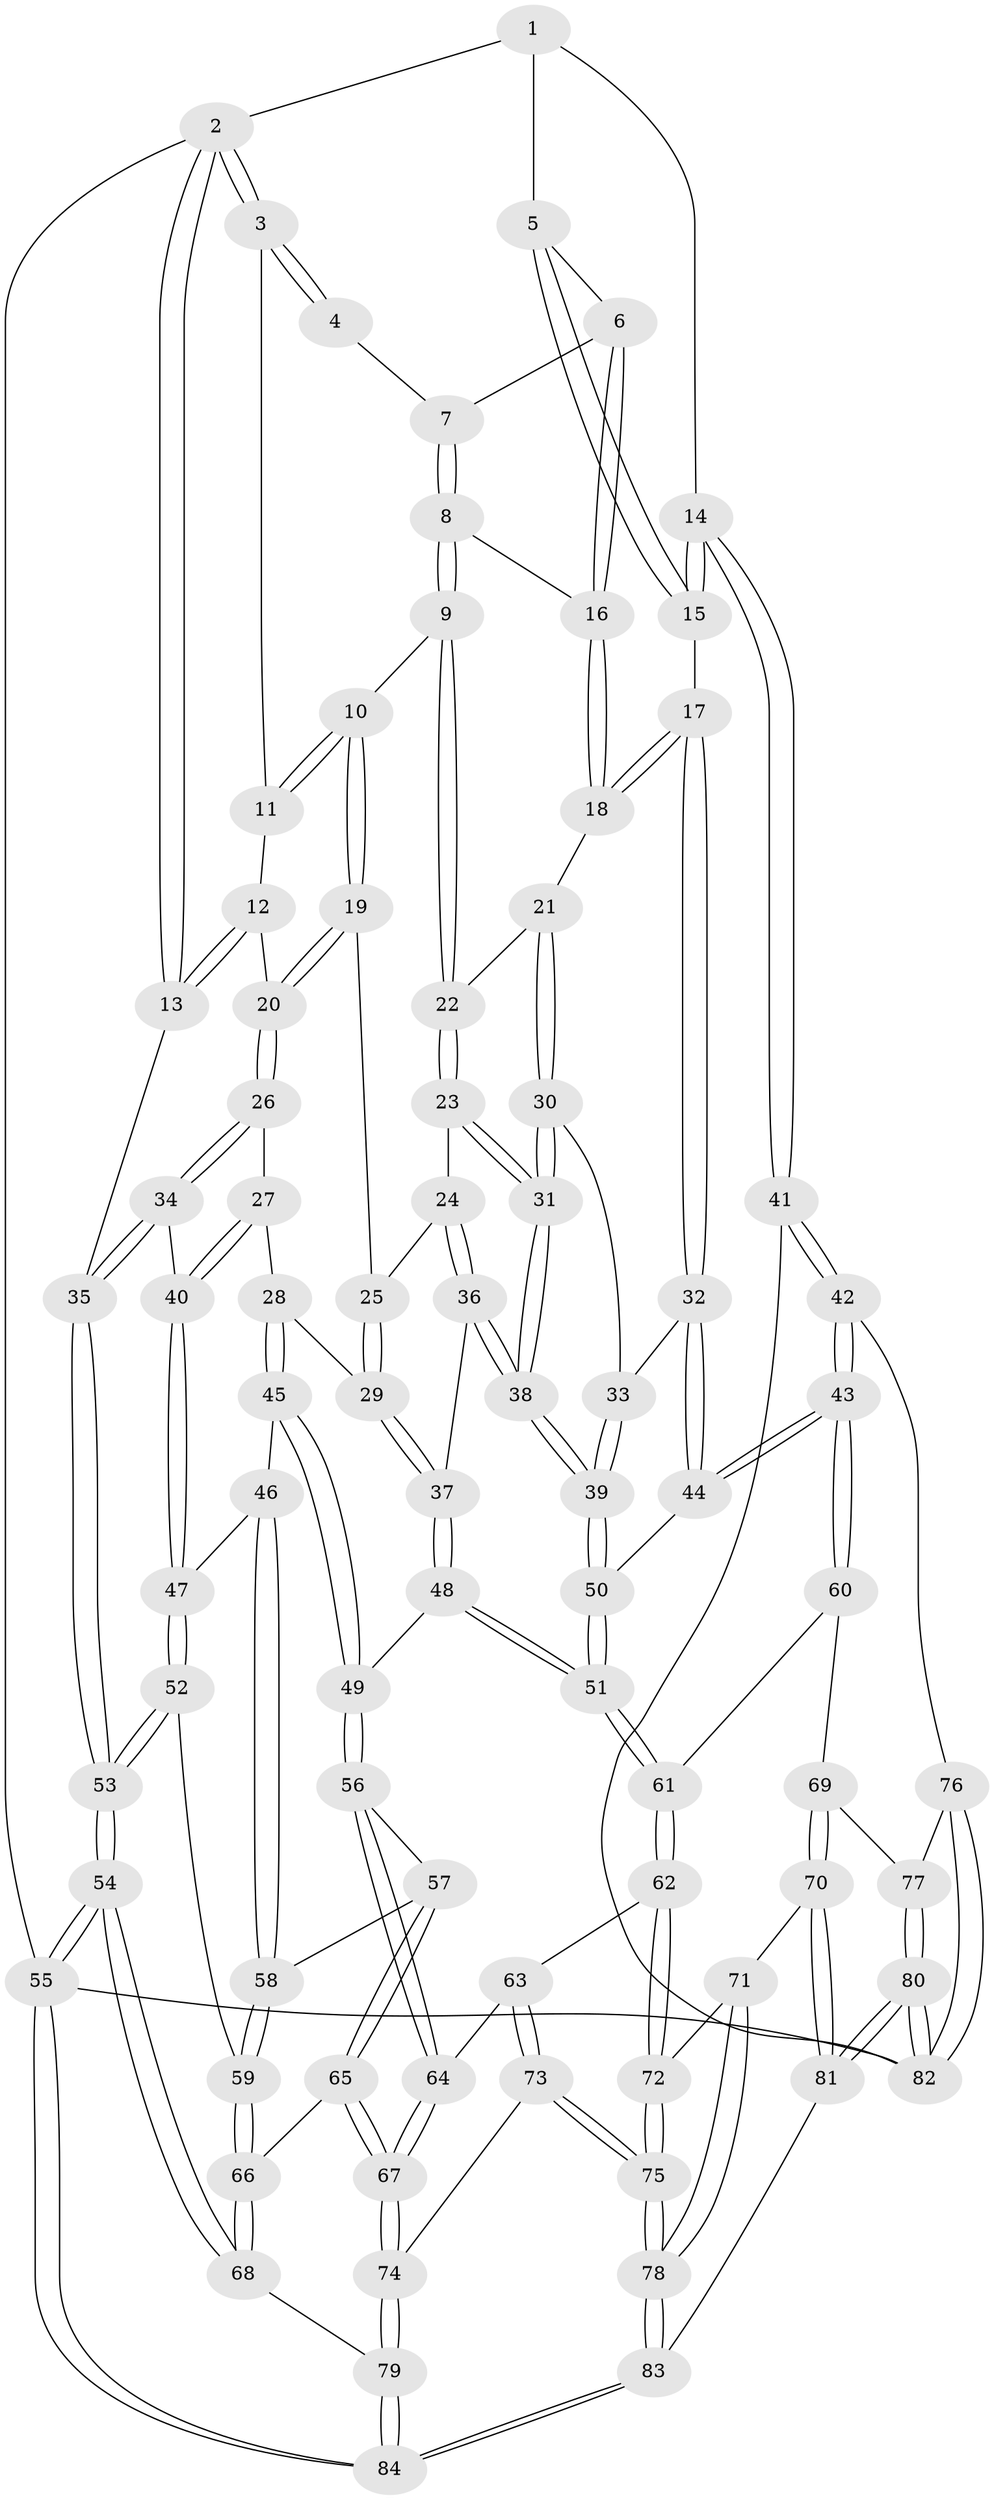 // Generated by graph-tools (version 1.1) at 2025/01/03/09/25 05:01:08]
// undirected, 84 vertices, 206 edges
graph export_dot {
graph [start="1"]
  node [color=gray90,style=filled];
  1 [pos="+0.9157154053375651+0"];
  2 [pos="+0+0"];
  3 [pos="+0.4122043495122993+0"];
  4 [pos="+0.69598785773539+0"];
  5 [pos="+0.8792522521081245+0.07497535585720363"];
  6 [pos="+0.8710513260068228+0.0815227841715546"];
  7 [pos="+0.7282608534935453+0.04639650535654805"];
  8 [pos="+0.691022582681273+0.12757915728070976"];
  9 [pos="+0.49506949195877004+0.11808687178586907"];
  10 [pos="+0.47966007108141523+0.1096967658548381"];
  11 [pos="+0.4122322008774264+0"];
  12 [pos="+0.16786094384063274+0.173060751845572"];
  13 [pos="+0+0"];
  14 [pos="+1+0.23315509883015517"];
  15 [pos="+1+0.23494697457441374"];
  16 [pos="+0.7842366630806757+0.1927974864370889"];
  17 [pos="+0.8877945263573895+0.32823439993415454"];
  18 [pos="+0.7893929762688304+0.24067599149361635"];
  19 [pos="+0.4564630681506515+0.147694784228712"];
  20 [pos="+0.1933482982998708+0.2490258043820909"];
  21 [pos="+0.7588707902680517+0.2569044457064631"];
  22 [pos="+0.5982127493931545+0.25759871493257647"];
  23 [pos="+0.600461525577534+0.2878145357726978"];
  24 [pos="+0.5308497677701635+0.3620658082673519"];
  25 [pos="+0.4424853482557162+0.20773311868384917"];
  26 [pos="+0.18301144242516204+0.3119086310100065"];
  27 [pos="+0.19324363230573863+0.3249287030045502"];
  28 [pos="+0.29204267299685754+0.3737409913834607"];
  29 [pos="+0.3736486298176084+0.36671759338156695"];
  30 [pos="+0.6945016560989874+0.35251701565426125"];
  31 [pos="+0.6485249510307161+0.370731595283903"];
  32 [pos="+0.8653035318334185+0.40952349628769663"];
  33 [pos="+0.7515236174066563+0.3955682791258137"];
  34 [pos="+0+0.34870918782391175"];
  35 [pos="+0+0.3418892572036528"];
  36 [pos="+0.526057137150304+0.3847339261562086"];
  37 [pos="+0.41411763985914674+0.4117432720470036"];
  38 [pos="+0.6192302723980267+0.4558896493363256"];
  39 [pos="+0.6286452360758426+0.5035367658678099"];
  40 [pos="+0.14535299374009053+0.5057469948431108"];
  41 [pos="+1+0.7065076346708254"];
  42 [pos="+1+0.7071903387125423"];
  43 [pos="+1+0.6868409424058469"];
  44 [pos="+0.8669890982265954+0.447750230660222"];
  45 [pos="+0.2780570036106569+0.45716127628696496"];
  46 [pos="+0.1854446450346858+0.5609024629937747"];
  47 [pos="+0.15461111238844874+0.561446945685596"];
  48 [pos="+0.4447415321997341+0.5661643945895997"];
  49 [pos="+0.3886964539509676+0.604385829413465"];
  50 [pos="+0.6309046980354361+0.5639216770820955"];
  51 [pos="+0.6222680456039208+0.5853104767290651"];
  52 [pos="+0.12501836133464744+0.5885152931593496"];
  53 [pos="+0+0.6306394212703405"];
  54 [pos="+0+0.8807583968928354"];
  55 [pos="+0+1"];
  56 [pos="+0.3705954475144385+0.6242285790329101"];
  57 [pos="+0.37013227030176826+0.6243896337051313"];
  58 [pos="+0.28585238370367544+0.602928860858171"];
  59 [pos="+0.17576557007979593+0.7391540379153875"];
  60 [pos="+0.7742196974538925+0.7252760435425918"];
  61 [pos="+0.6444075935159826+0.6335519416526137"];
  62 [pos="+0.5111490676878323+0.8127578873288951"];
  63 [pos="+0.48159125955025817+0.8040372160305563"];
  64 [pos="+0.4306636929220338+0.7387617539455177"];
  65 [pos="+0.2316586407378375+0.8293096706663295"];
  66 [pos="+0.19047849535341338+0.818097502160794"];
  67 [pos="+0.25169712822736623+0.8496419017276127"];
  68 [pos="+0.055044056914774424+0.8554444994458634"];
  69 [pos="+0.7377773014632455+0.8357625744055545"];
  70 [pos="+0.6636323600565143+0.9360109101610918"];
  71 [pos="+0.5308061790023678+0.8548007062846984"];
  72 [pos="+0.525571990627828+0.8449202208594527"];
  73 [pos="+0.29276845172124566+0.8879808860311595"];
  74 [pos="+0.2637727661386719+0.8640864420668769"];
  75 [pos="+0.3261298673557007+0.9605218676131296"];
  76 [pos="+0.9754548989939377+0.866681843765341"];
  77 [pos="+0.8669796885902524+0.942126901908153"];
  78 [pos="+0.380796448621688+1"];
  79 [pos="+0.1617623398155806+1"];
  80 [pos="+0.7384996237086241+1"];
  81 [pos="+0.6928488918664728+1"];
  82 [pos="+0.9068998740085754+1"];
  83 [pos="+0.3936074674525177+1"];
  84 [pos="+0.17219583798738763+1"];
  1 -- 2;
  1 -- 5;
  1 -- 14;
  2 -- 3;
  2 -- 3;
  2 -- 13;
  2 -- 13;
  2 -- 55;
  3 -- 4;
  3 -- 4;
  3 -- 11;
  4 -- 7;
  5 -- 6;
  5 -- 15;
  5 -- 15;
  6 -- 7;
  6 -- 16;
  6 -- 16;
  7 -- 8;
  7 -- 8;
  8 -- 9;
  8 -- 9;
  8 -- 16;
  9 -- 10;
  9 -- 22;
  9 -- 22;
  10 -- 11;
  10 -- 11;
  10 -- 19;
  10 -- 19;
  11 -- 12;
  12 -- 13;
  12 -- 13;
  12 -- 20;
  13 -- 35;
  14 -- 15;
  14 -- 15;
  14 -- 41;
  14 -- 41;
  15 -- 17;
  16 -- 18;
  16 -- 18;
  17 -- 18;
  17 -- 18;
  17 -- 32;
  17 -- 32;
  18 -- 21;
  19 -- 20;
  19 -- 20;
  19 -- 25;
  20 -- 26;
  20 -- 26;
  21 -- 22;
  21 -- 30;
  21 -- 30;
  22 -- 23;
  22 -- 23;
  23 -- 24;
  23 -- 31;
  23 -- 31;
  24 -- 25;
  24 -- 36;
  24 -- 36;
  25 -- 29;
  25 -- 29;
  26 -- 27;
  26 -- 34;
  26 -- 34;
  27 -- 28;
  27 -- 40;
  27 -- 40;
  28 -- 29;
  28 -- 45;
  28 -- 45;
  29 -- 37;
  29 -- 37;
  30 -- 31;
  30 -- 31;
  30 -- 33;
  31 -- 38;
  31 -- 38;
  32 -- 33;
  32 -- 44;
  32 -- 44;
  33 -- 39;
  33 -- 39;
  34 -- 35;
  34 -- 35;
  34 -- 40;
  35 -- 53;
  35 -- 53;
  36 -- 37;
  36 -- 38;
  36 -- 38;
  37 -- 48;
  37 -- 48;
  38 -- 39;
  38 -- 39;
  39 -- 50;
  39 -- 50;
  40 -- 47;
  40 -- 47;
  41 -- 42;
  41 -- 42;
  41 -- 82;
  42 -- 43;
  42 -- 43;
  42 -- 76;
  43 -- 44;
  43 -- 44;
  43 -- 60;
  43 -- 60;
  44 -- 50;
  45 -- 46;
  45 -- 49;
  45 -- 49;
  46 -- 47;
  46 -- 58;
  46 -- 58;
  47 -- 52;
  47 -- 52;
  48 -- 49;
  48 -- 51;
  48 -- 51;
  49 -- 56;
  49 -- 56;
  50 -- 51;
  50 -- 51;
  51 -- 61;
  51 -- 61;
  52 -- 53;
  52 -- 53;
  52 -- 59;
  53 -- 54;
  53 -- 54;
  54 -- 55;
  54 -- 55;
  54 -- 68;
  54 -- 68;
  55 -- 84;
  55 -- 84;
  55 -- 82;
  56 -- 57;
  56 -- 64;
  56 -- 64;
  57 -- 58;
  57 -- 65;
  57 -- 65;
  58 -- 59;
  58 -- 59;
  59 -- 66;
  59 -- 66;
  60 -- 61;
  60 -- 69;
  61 -- 62;
  61 -- 62;
  62 -- 63;
  62 -- 72;
  62 -- 72;
  63 -- 64;
  63 -- 73;
  63 -- 73;
  64 -- 67;
  64 -- 67;
  65 -- 66;
  65 -- 67;
  65 -- 67;
  66 -- 68;
  66 -- 68;
  67 -- 74;
  67 -- 74;
  68 -- 79;
  69 -- 70;
  69 -- 70;
  69 -- 77;
  70 -- 71;
  70 -- 81;
  70 -- 81;
  71 -- 72;
  71 -- 78;
  71 -- 78;
  72 -- 75;
  72 -- 75;
  73 -- 74;
  73 -- 75;
  73 -- 75;
  74 -- 79;
  74 -- 79;
  75 -- 78;
  75 -- 78;
  76 -- 77;
  76 -- 82;
  76 -- 82;
  77 -- 80;
  77 -- 80;
  78 -- 83;
  78 -- 83;
  79 -- 84;
  79 -- 84;
  80 -- 81;
  80 -- 81;
  80 -- 82;
  80 -- 82;
  81 -- 83;
  83 -- 84;
  83 -- 84;
}
